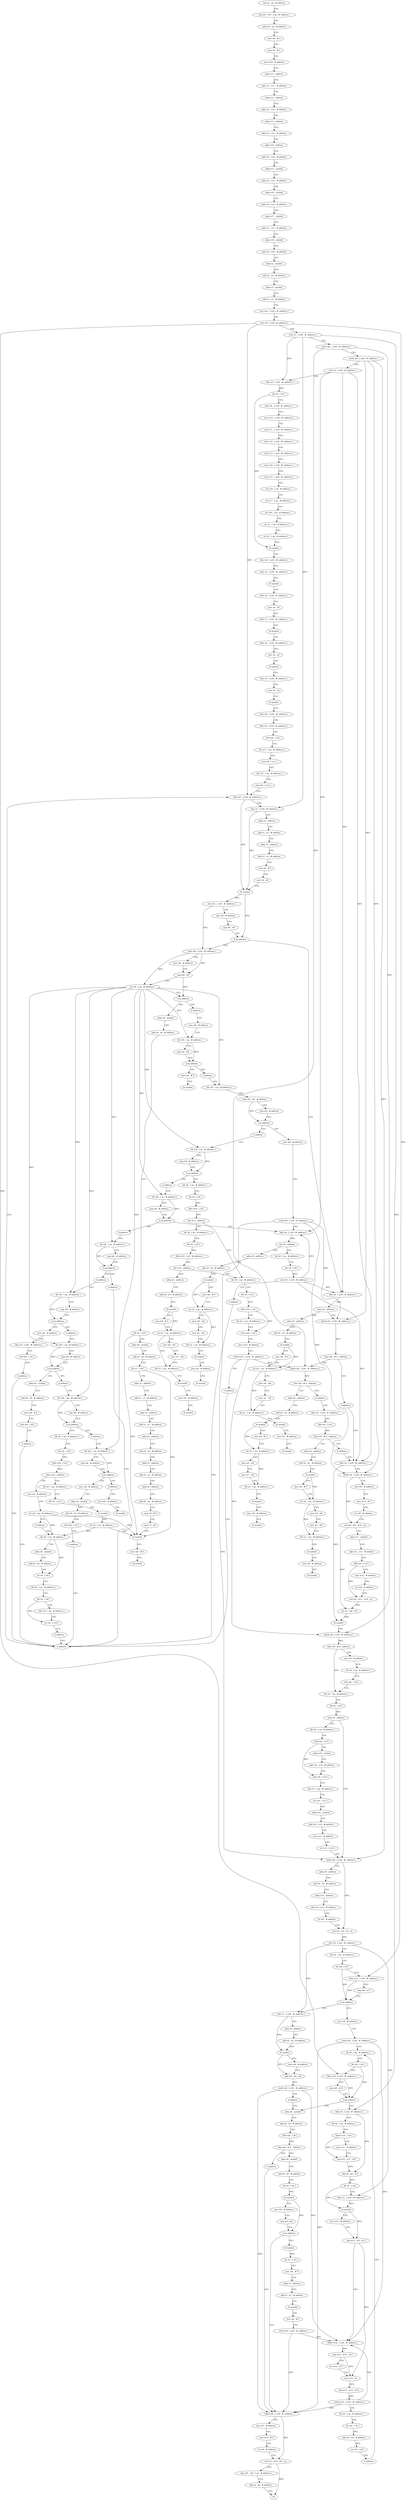 digraph "func" {
"4201472" [label = "sub sp , sp , # address" ]
"4201476" [label = "stp x29 , x30 , [ sp , # address ]" ]
"4201480" [label = "add x29 , sp , # address" ]
"4201484" [label = "mov w8 , # 0" ]
"4201488" [label = "mov x9 , # 0" ]
"4201492" [label = "mov w10 , # address" ]
"4201496" [label = "adrp x11 , address" ]
"4201500" [label = "add x11 , x11 , # address" ]
"4201504" [label = "adrp x12 , address" ]
"4201508" [label = "add x12 , x12 , # address" ]
"4201512" [label = "adrp x13 , address" ]
"4201516" [label = "add x13 , x13 , # address" ]
"4201520" [label = "adrp x14 , address" ]
"4201524" [label = "add x14 , x14 , # address" ]
"4201528" [label = "adrp x15 , symbol" ]
"4201532" [label = "add x15 , x15 , # address" ]
"4201536" [label = "adrp x16 , symbol" ]
"4201540" [label = "add x16 , x16 , # address" ]
"4201544" [label = "adrp x17 , symbol" ]
"4201548" [label = "add x17 , x17 , # address" ]
"4201552" [label = "adrp x18 , symbol" ]
"4201556" [label = "add x18 , x18 , # address" ]
"4201560" [label = "adrp x2 , symbol" ]
"4201564" [label = "add x2 , x2 , # address" ]
"4201568" [label = "adrp x3 , symbol" ]
"4201572" [label = "add x3 , x3 , # address" ]
"4201576" [label = "stur wzr , [ x29 , #- address ]" ]
"4201580" [label = "stur w0 , [ x29 , #- address ]" ]
"4201584" [label = "stur x1 , [ x29 , #- address ]" ]
"4201588" [label = "sturb w8 , [ x29 , #- address ]" ]
"4201592" [label = "sturb w8 , [ x29 , #- address ]" ]
"4201596" [label = "stur x9 , [ x29 , #- address ]" ]
"4201600" [label = "ldur x9 , [ x29 , #- address ]" ]
"4201604" [label = "ldr x0 , [ x9 ]" ]
"4201608" [label = "stur w8 , [ x29 , #- address ]" ]
"4201612" [label = "stur w10 , [ x29 , #- address ]" ]
"4201616" [label = "stur x11 , [ x29 , #- address ]" ]
"4201620" [label = "stur x12 , [ x29 , #- address ]" ]
"4201624" [label = "stur x13 , [ x29 , #- address ]" ]
"4201628" [label = "stur x14 , [ x29 , #- address ]" ]
"4201632" [label = "stur x15 , [ x29 , #- address ]" ]
"4201636" [label = "str x16 , [ sp , # address ]" ]
"4201640" [label = "str x17 , [ sp , # address ]" ]
"4201644" [label = "str x18 , [ sp , # address ]" ]
"4201648" [label = "str x2 , [ sp , # address ]" ]
"4201652" [label = "str x3 , [ sp , # address ]" ]
"4201656" [label = "bl symbol" ]
"4201660" [label = "ldur w0 , [ x29 , #- address ]" ]
"4201664" [label = "ldur x1 , [ x29 , #- address ]" ]
"4201668" [label = "bl symbol" ]
"4201672" [label = "ldur x9 , [ x29 , #- address ]" ]
"4201676" [label = "mov x0 , x9" ]
"4201680" [label = "ldur x1 , [ x29 , #- address ]" ]
"4201684" [label = "bl symbol" ]
"4201688" [label = "ldur x9 , [ x29 , #- address ]" ]
"4201692" [label = "mov x0 , x9" ]
"4201696" [label = "bl symbol" ]
"4201700" [label = "ldur x9 , [ x29 , #- address ]" ]
"4201704" [label = "mov x0 , x9" ]
"4201708" [label = "bl symbol" ]
"4201712" [label = "ldur w8 , [ x29 , #- address ]" ]
"4201716" [label = "ldur x9 , [ x29 , #- address ]" ]
"4201720" [label = "strb w8 , [ x9 ]" ]
"4201724" [label = "ldr x11 , [ sp , # address ]" ]
"4201728" [label = "strb w8 , [ x11 ]" ]
"4201732" [label = "ldr x12 , [ sp , # address ]" ]
"4201736" [label = "strb w8 , [ x12 ]" ]
"4201740" [label = "ldur w0 , [ x29 , #- address ]" ]
"4202396" [label = "ldur x8 , [ x29 , #- address ]" ]
"4202400" [label = "cbnz x8 , address" ]
"4202448" [label = "ldurb w8 , [ x29 , #- address ]" ]
"4202404" [label = "adrp x0 , address" ]
"4201792" [label = "ldur w8 , [ x29 , #- address ]" ]
"4201796" [label = "mov w9 , # address" ]
"4201800" [label = "cmp w8 , w9" ]
"4201804" [label = "str w8 , [ sp , # address ]" ]
"4201808" [label = "b.eq address" ]
"4202300" [label = "adrp x8 , symbol" ]
"4201812" [label = "b address" ]
"4202452" [label = "tbnz w8 , # 0 , address" ]
"4202460" [label = "ldurb w8 , [ x29 , #- address ]" ]
"4202456" [label = "b address" ]
"4202408" [label = "add x0 , x0 , # address" ]
"4202412" [label = "bl symbol" ]
"4202416" [label = "mov w8 , # 0" ]
"4202420" [label = "str x0 , [ sp , # address ]" ]
"4202424" [label = "mov w0 , w8" ]
"4202428" [label = "mov w1 , w8" ]
"4202432" [label = "ldr x2 , [ sp , # address ]" ]
"4202436" [label = "bl symbol" ]
"4202440" [label = "mov w0 , # address" ]
"4202444" [label = "bl symbol" ]
"4202304" [label = "add x8 , x8 , # address" ]
"4202308" [label = "ldr x0 , [ x8 ]" ]
"4202312" [label = "adrp x8 , symbol" ]
"4202316" [label = "add x8 , x8 , # address" ]
"4202320" [label = "ldr x3 , [ x8 ]" ]
"4202324" [label = "adrp x1 , address" ]
"4202328" [label = "add x1 , x1 , # address" ]
"4202332" [label = "adrp x2 , address" ]
"4202336" [label = "add x2 , x2 , # address" ]
"4202340" [label = "adrp x4 , address" ]
"4202344" [label = "add x4 , x4 , # address" ]
"4202348" [label = "adrp x5 , address" ]
"4202352" [label = "add x5 , x5 , # address" ]
"4202356" [label = "adrp x6 , address" ]
"4202360" [label = "add x6 , x6 , # address" ]
"4202364" [label = "mov x8 , # 0" ]
"4202368" [label = "mov x7 , x8" ]
"4202372" [label = "bl symbol" ]
"4202376" [label = "mov w0 , # 0" ]
"4202380" [label = "bl symbol" ]
"4201816" [label = "mov w8 , # address" ]
"4202464" [label = "tbnz w8 , # 0 , address" ]
"4202472" [label = "adrp x0 , address" ]
"4202468" [label = "b address" ]
"4202576" [label = "ldur x0 , [ x29 , #- address ]" ]
"4201820" [label = "ldr w9 , [ sp , # address ]" ]
"4201824" [label = "cmp w9 , w8" ]
"4201828" [label = "b.eq address" ]
"4202292" [label = "mov w0 , # 0" ]
"4201832" [label = "b address" ]
"4202476" [label = "add x0 , x0 , # address" ]
"4202480" [label = "bl symbol" ]
"4202484" [label = "mov w8 , # 0" ]
"4202488" [label = "str x0 , [ sp , # address ]" ]
"4202492" [label = "mov w0 , w8" ]
"4202496" [label = "mov w1 , w8" ]
"4202500" [label = "ldr x2 , [ sp , # address ]" ]
"4202504" [label = "bl symbol" ]
"4202508" [label = "mov w0 , # address" ]
"4202512" [label = "bl symbol" ]
"4202516" [label = "ldur x8 , [ x29 , #- address ]" ]
"4202580" [label = "ldurb w8 , [ x29 , #- address ]" ]
"4202584" [label = "mov w9 , # address" ]
"4202588" [label = "mov w10 , # 0" ]
"4202592" [label = "tst w8 , # address" ]
"4202596" [label = "csel w8 , w9 , w10 , ne" ]
"4202600" [label = "adrp x11 , symbol" ]
"4202604" [label = "add x11 , x11 , # address" ]
"4202608" [label = "ldrb w9 , [ x11 ]" ]
"4202612" [label = "mov w12 , # address" ]
"4202616" [label = "tst w9 , # address" ]
"4202620" [label = "csel w9 , w12 , w10 , ne" ]
"4202624" [label = "orr w1 , w8 , w9" ]
"4202628" [label = "bl symbol" ]
"4202632" [label = "ldurb w8 , [ x29 , #- address ]" ]
"4202636" [label = "tbnz w8 , # 0 , address" ]
"4202652" [label = "ldr x8 , [ sp , # address ]" ]
"4202640" [label = "mov w8 , # address" ]
"4202296" [label = "bl symbol" ]
"4201836" [label = "ldr w8 , [ sp , # address ]" ]
"4202520" [label = "ldrb w9 , [ x8 ]" ]
"4202524" [label = "tbnz w9 , # 0 , address" ]
"4202532" [label = "adrp x0 , address" ]
"4202528" [label = "b address" ]
"4202656" [label = "ldr x9 , [ x8 ]" ]
"4202660" [label = "cbnz x9 , address" ]
"4202708" [label = "ldurb w8 , [ x29 , #- address ]" ]
"4202664" [label = "ldr x8 , [ sp , # address ]" ]
"4202644" [label = "ldr x9 , [ sp , # address ]" ]
"4202648" [label = "strb w8 , [ x9 ]" ]
"4201840" [label = "subs w9 , w8 , # address" ]
"4201844" [label = "cmp w9 , # address" ]
"4201848" [label = "b.ls address" ]
"4201968" [label = "mov w8 , # address" ]
"4201852" [label = "b address" ]
"4202536" [label = "add x0 , x0 , # address" ]
"4202540" [label = "bl symbol" ]
"4202544" [label = "mov w8 , # 0" ]
"4202548" [label = "str x0 , [ sp , # address ]" ]
"4202552" [label = "mov w0 , w8" ]
"4202556" [label = "mov w1 , w8" ]
"4202560" [label = "ldr x2 , [ sp , # address ]" ]
"4202564" [label = "bl symbol" ]
"4202568" [label = "mov w0 , # address" ]
"4202572" [label = "bl symbol" ]
"4202712" [label = "adrp x9 , address" ]
"4202716" [label = "add x9 , x9 , # address" ]
"4202720" [label = "adrp x10 , address" ]
"4202724" [label = "add x10 , x10 , # address" ]
"4202728" [label = "tst w8 , # address" ]
"4202732" [label = "csel x9 , x10 , x9 , ne" ]
"4202736" [label = "stur x9 , [ x29 , #- address ]" ]
"4202740" [label = "ldr x9 , [ sp , # address ]" ]
"4202744" [label = "ldr w8 , [ x9 ]" ]
"4202748" [label = "ldur w11 , [ x29 , #- address ]" ]
"4202752" [label = "cmp w8 , w11" ]
"4202756" [label = "b.ne address" ]
"4202792" [label = "mov w8 , # address" ]
"4202760" [label = "ldur x1 , [ x29 , #- address ]" ]
"4202668" [label = "ldrb w9 , [ x8 ]" ]
"4202672" [label = "adrp x10 , symbol" ]
"4202676" [label = "add x10 , x10 , # address" ]
"4202680" [label = "strb w9 , [ x10 ]" ]
"4202684" [label = "ldr x11 , [ sp , # address ]" ]
"4202688" [label = "str x10 , [ x11 ]" ]
"4202692" [label = "adrp x10 , symbol" ]
"4202696" [label = "add x10 , x10 , # address" ]
"4202700" [label = "mov x12 , # address" ]
"4202704" [label = "str x12 , [ x10 ]" ]
"4201972" [label = "sturb w8 , [ x29 , #- address ]" ]
"4201976" [label = "ldur x8 , [ x29 , #- address ]" ]
"4201856" [label = "ldr w8 , [ sp , # address ]" ]
"4202796" [label = "sturb w8 , [ x29 , #- address ]" ]
"4202800" [label = "ldr x8 , [ sp , # address ]" ]
"4202764" [label = "adrp x0 , address" ]
"4202768" [label = "add x0 , x0 , # address" ]
"4202772" [label = "bl symbol" ]
"4202776" [label = "mov w8 , # address" ]
"4202780" [label = "and w8 , w0 , w8" ]
"4202784" [label = "sturb w8 , [ x29 , #- address ]" ]
"4202788" [label = "b address" ]
"4202908" [label = "adrp x8 , symbol" ]
"4202028" [label = "ldr x8 , [ sp , # address ]" ]
"4202032" [label = "ldr x9 , [ x8 ]" ]
"4202036" [label = "stur x9 , [ x29 , #- address ]" ]
"4202040" [label = "b address" ]
"4202392" [label = "b address" ]
"4201984" [label = "adrp x0 , address" ]
"4201988" [label = "add x0 , x0 , # address" ]
"4201992" [label = "bl symbol" ]
"4201996" [label = "mov w8 , # 0" ]
"4202000" [label = "str x0 , [ sp , # address ]" ]
"4202004" [label = "mov w0 , w8" ]
"4202008" [label = "mov w1 , w8" ]
"4202012" [label = "ldr x2 , [ sp , # address ]" ]
"4202016" [label = "bl symbol" ]
"4202020" [label = "mov w0 , # address" ]
"4202024" [label = "bl symbol" ]
"4201860" [label = "cmp w8 , # address" ]
"4201864" [label = "b.eq address" ]
"4202044" [label = "ldr x8 , [ sp , # address ]" ]
"4201868" [label = "b address" ]
"4202912" [label = "add x8 , x8 , # address" ]
"4202916" [label = "ldrb w9 , [ x8 ]" ]
"4202920" [label = "tbnz w9 , # 0 , address" ]
"4202928" [label = "adrp x8 , symbol" ]
"4202924" [label = "b address" ]
"4202820" [label = "ldur x8 , [ x29 , #- address ]" ]
"4202824" [label = "ldr x9 , [ sp , # address ]" ]
"4202828" [label = "ldrsw x10 , [ x9 ]" ]
"4202832" [label = "mov x11 , # address" ]
"4202836" [label = "mul x10 , x11 , x10" ]
"4202840" [label = "add x8 , x8 , x10" ]
"4202844" [label = "ldr x0 , [ x8 ]" ]
"4202848" [label = "ldur x1 , [ x29 , #- address ]" ]
"4202852" [label = "bl symbol" ]
"4202856" [label = "mov w12 , # address" ]
"4202860" [label = "and w13 , w0 , w12" ]
"4202864" [label = "ldurb w14 , [ x29 , #- address ]" ]
"4202868" [label = "and w14 , w14 , w12" ]
"4202872" [label = "tst w14 , w13" ]
"4202876" [label = "cset w13 , ne" ]
"4202880" [label = "and w12 , w13 , w12" ]
"4202884" [label = "sturb w12 , [ x29 , #- address ]" ]
"4202888" [label = "ldr x8 , [ sp , # address ]" ]
"4202892" [label = "ldr w9 , [ x8 ]" ]
"4202896" [label = "add w9 , w9 , # address" ]
"4202900" [label = "str w9 , [ x8 ]" ]
"4202904" [label = "b address" ]
"4202048" [label = "ldr x9 , [ x8 ]" ]
"4202052" [label = "ldrb w10 , [ x9 ]" ]
"4202056" [label = "cbz w10 , address" ]
"4202120" [label = "ldr x8 , [ sp , # address ]" ]
"4202060" [label = "ldr x8 , [ sp , # address ]" ]
"4201872" [label = "ldr w8 , [ sp , # address ]" ]
"4202932" [label = "add x8 , x8 , # address" ]
"4202936" [label = "ldr x0 , [ x8 ]" ]
"4202940" [label = "bl symbol" ]
"4202944" [label = "mov w9 , # address" ]
"4202948" [label = "cmp w0 , w9" ]
"4202952" [label = "b.ne address" ]
"4202988" [label = "ldurb w8 , [ x29 , #- address ]" ]
"4202956" [label = "bl symbol" ]
"4202804" [label = "ldr w9 , [ x8 ]" ]
"4202808" [label = "ldur w10 , [ x29 , #- address ]" ]
"4202812" [label = "cmp w9 , w10" ]
"4202816" [label = "b.ge address" ]
"4201744" [label = "ldur x1 , [ x29 , #- address ]" ]
"4201748" [label = "adrp x2 , address" ]
"4201752" [label = "add x2 , x2 , # address" ]
"4201756" [label = "adrp x3 , address" ]
"4201760" [label = "add x3 , x3 , # address" ]
"4201764" [label = "mov x8 , # 0" ]
"4201768" [label = "mov x4 , x8" ]
"4201772" [label = "bl symbol" ]
"4201776" [label = "stur w0 , [ x29 , #- address ]" ]
"4201780" [label = "mov w9 , # address" ]
"4201784" [label = "cmp w0 , w9" ]
"4201788" [label = "b.eq address" ]
"4202124" [label = "ldr x9 , [ x8 ]" ]
"4202128" [label = "ldrb w10 , [ x9 ]" ]
"4202132" [label = "ldr x9 , [ sp , # address ]" ]
"4202136" [label = "strb w10 , [ x9 ]" ]
"4202140" [label = "mov w10 , # address" ]
"4202144" [label = "sturb w10 , [ x29 , #- address ]" ]
"4202148" [label = "b address" ]
"4202064" [label = "ldr x9 , [ x8 ]" ]
"4202068" [label = "ldrb w10 , [ x9 , # address ]" ]
"4202072" [label = "cbz w10 , address" ]
"4202076" [label = "adrp x0 , address" ]
"4201876" [label = "cmp w8 , # address" ]
"4201880" [label = "b.eq address" ]
"4201884" [label = "b address" ]
"4202992" [label = "mov w9 , # address" ]
"4202996" [label = "mov w10 , # 0" ]
"4203000" [label = "tst w8 , # address" ]
"4203004" [label = "csel w0 , w10 , w9 , ne" ]
"4203008" [label = "ldp x29 , x30 , [ sp , # address ]" ]
"4203012" [label = "add sp , sp , # address" ]
"4203016" [label = "ret" ]
"4202960" [label = "ldr w1 , [ x0 ]" ]
"4202964" [label = "mov w0 , # 0" ]
"4202968" [label = "adrp x2 , address" ]
"4202972" [label = "add x2 , x2 , # address" ]
"4202976" [label = "bl symbol" ]
"4202980" [label = "mov w8 , # 0" ]
"4202984" [label = "sturb w8 , [ x29 , #- address ]" ]
"4202080" [label = "add x0 , x0 , # address" ]
"4202084" [label = "bl symbol" ]
"4202088" [label = "mov w8 , # 0" ]
"4202092" [label = "str x0 , [ sp , # address ]" ]
"4202096" [label = "mov w0 , w8" ]
"4202100" [label = "mov w1 , w8" ]
"4202104" [label = "ldr x2 , [ sp , # address ]" ]
"4202108" [label = "bl symbol" ]
"4202112" [label = "mov w0 , # address" ]
"4202116" [label = "bl symbol" ]
"4201980" [label = "cbz x8 , address" ]
"4201888" [label = "ldr w8 , [ sp , # address ]" ]
"4201892" [label = "cmp w8 , # address" ]
"4201896" [label = "b.eq address" ]
"4202232" [label = "b address" ]
"4201900" [label = "b address" ]
"4201904" [label = "ldr w8 , [ sp , # address ]" ]
"4201908" [label = "cmp w8 , # address" ]
"4201912" [label = "b.eq address" ]
"4202236" [label = "mov w8 , # address" ]
"4201916" [label = "b address" ]
"4202240" [label = "ldur x9 , [ x29 , #- address ]" ]
"4202244" [label = "strb w8 , [ x9 ]" ]
"4202248" [label = "b address" ]
"4201920" [label = "ldr w8 , [ sp , # address ]" ]
"4201924" [label = "cmp w8 , # address" ]
"4201928" [label = "b.eq address" ]
"4202252" [label = "adrp x8 , symbol" ]
"4201932" [label = "b address" ]
"4202256" [label = "add x8 , x8 , # address" ]
"4202260" [label = "mov w9 , # 0" ]
"4202264" [label = "strb w9 , [ x8 ]" ]
"4202268" [label = "b address" ]
"4201936" [label = "ldr w8 , [ sp , # address ]" ]
"4201940" [label = "cmp w8 , # address" ]
"4201944" [label = "b.eq address" ]
"4202152" [label = "ldr x8 , [ sp , # address ]" ]
"4201948" [label = "b address" ]
"4202156" [label = "ldr x9 , [ x8 ]" ]
"4202160" [label = "ldrb w10 , [ x9 ]" ]
"4202164" [label = "cbnz w10 , address" ]
"4202180" [label = "ldr x8 , [ sp , # address ]" ]
"4202168" [label = "mov x8 , # address" ]
"4201952" [label = "ldr w8 , [ sp , # address ]" ]
"4202184" [label = "ldr x0 , [ x8 ]" ]
"4202188" [label = "bl symbol" ]
"4202192" [label = "str x0 , [ sp , # address ]" ]
"4202196" [label = "ldr x8 , [ sp , # address ]" ]
"4202172" [label = "str x8 , [ sp , # address ]" ]
"4202176" [label = "b address" ]
"4201956" [label = "cmp w8 , # address" ]
"4201960" [label = "b.eq address" ]
"4202272" [label = "mov w8 , # address" ]
"4201964" [label = "b address" ]
"4202200" [label = "adrp x9 , symbol" ]
"4202204" [label = "add x9 , x9 , # address" ]
"4202208" [label = "str x8 , [ x9 ]" ]
"4202212" [label = "ldr x8 , [ sp , # address ]" ]
"4202216" [label = "ldr x9 , [ x8 ]" ]
"4202220" [label = "ldr x10 , [ sp , # address ]" ]
"4202224" [label = "str x9 , [ x10 ]" ]
"4202228" [label = "b address" ]
"4202276" [label = "adrp x9 , symbol" ]
"4202280" [label = "add x9 , x9 , # address" ]
"4202284" [label = "strb w8 , [ x9 ]" ]
"4202288" [label = "b address" ]
"4202384" [label = "mov w0 , # address" ]
"4202388" [label = "bl symbol" ]
"4201472" -> "4201476" [ label = "CFG" ]
"4201476" -> "4201480" [ label = "CFG" ]
"4201480" -> "4201484" [ label = "CFG" ]
"4201484" -> "4201488" [ label = "CFG" ]
"4201488" -> "4201492" [ label = "CFG" ]
"4201492" -> "4201496" [ label = "CFG" ]
"4201496" -> "4201500" [ label = "CFG" ]
"4201500" -> "4201504" [ label = "CFG" ]
"4201504" -> "4201508" [ label = "CFG" ]
"4201508" -> "4201512" [ label = "CFG" ]
"4201512" -> "4201516" [ label = "CFG" ]
"4201516" -> "4201520" [ label = "CFG" ]
"4201520" -> "4201524" [ label = "CFG" ]
"4201524" -> "4201528" [ label = "CFG" ]
"4201528" -> "4201532" [ label = "CFG" ]
"4201532" -> "4201536" [ label = "CFG" ]
"4201536" -> "4201540" [ label = "CFG" ]
"4201540" -> "4201544" [ label = "CFG" ]
"4201544" -> "4201548" [ label = "CFG" ]
"4201548" -> "4201552" [ label = "CFG" ]
"4201552" -> "4201556" [ label = "CFG" ]
"4201556" -> "4201560" [ label = "CFG" ]
"4201560" -> "4201564" [ label = "CFG" ]
"4201564" -> "4201568" [ label = "CFG" ]
"4201568" -> "4201572" [ label = "CFG" ]
"4201572" -> "4201576" [ label = "CFG" ]
"4201576" -> "4201580" [ label = "CFG" ]
"4201580" -> "4201584" [ label = "CFG" ]
"4201580" -> "4201740" [ label = "DFG" ]
"4201580" -> "4202748" [ label = "DFG" ]
"4201580" -> "4202808" [ label = "DFG" ]
"4201584" -> "4201588" [ label = "CFG" ]
"4201584" -> "4201600" [ label = "DFG" ]
"4201584" -> "4201744" [ label = "DFG" ]
"4201584" -> "4202820" [ label = "DFG" ]
"4201588" -> "4201592" [ label = "CFG" ]
"4201588" -> "4202460" [ label = "DFG" ]
"4201588" -> "4202632" [ label = "DFG" ]
"4201592" -> "4201596" [ label = "CFG" ]
"4201592" -> "4202448" [ label = "DFG" ]
"4201592" -> "4202580" [ label = "DFG" ]
"4201592" -> "4202708" [ label = "DFG" ]
"4201596" -> "4201600" [ label = "CFG" ]
"4201596" -> "4202396" [ label = "DFG" ]
"4201596" -> "4202576" [ label = "DFG" ]
"4201596" -> "4201976" [ label = "DFG" ]
"4201600" -> "4201604" [ label = "DFG" ]
"4201604" -> "4201608" [ label = "CFG" ]
"4201604" -> "4201656" [ label = "DFG" ]
"4201608" -> "4201612" [ label = "CFG" ]
"4201612" -> "4201616" [ label = "CFG" ]
"4201616" -> "4201620" [ label = "CFG" ]
"4201620" -> "4201624" [ label = "CFG" ]
"4201624" -> "4201628" [ label = "CFG" ]
"4201628" -> "4201632" [ label = "CFG" ]
"4201632" -> "4201636" [ label = "CFG" ]
"4201636" -> "4201640" [ label = "CFG" ]
"4201640" -> "4201644" [ label = "CFG" ]
"4201644" -> "4201648" [ label = "CFG" ]
"4201648" -> "4201652" [ label = "CFG" ]
"4201652" -> "4201656" [ label = "CFG" ]
"4201656" -> "4201660" [ label = "CFG" ]
"4201660" -> "4201664" [ label = "CFG" ]
"4201664" -> "4201668" [ label = "CFG" ]
"4201668" -> "4201672" [ label = "CFG" ]
"4201672" -> "4201676" [ label = "CFG" ]
"4201676" -> "4201680" [ label = "CFG" ]
"4201680" -> "4201684" [ label = "CFG" ]
"4201684" -> "4201688" [ label = "CFG" ]
"4201688" -> "4201692" [ label = "CFG" ]
"4201692" -> "4201696" [ label = "CFG" ]
"4201696" -> "4201700" [ label = "CFG" ]
"4201700" -> "4201704" [ label = "CFG" ]
"4201704" -> "4201708" [ label = "CFG" ]
"4201708" -> "4201712" [ label = "CFG" ]
"4201712" -> "4201716" [ label = "CFG" ]
"4201716" -> "4201720" [ label = "CFG" ]
"4201720" -> "4201724" [ label = "CFG" ]
"4201724" -> "4201728" [ label = "CFG" ]
"4201728" -> "4201732" [ label = "CFG" ]
"4201732" -> "4201736" [ label = "CFG" ]
"4201736" -> "4201740" [ label = "CFG" ]
"4201740" -> "4201744" [ label = "CFG" ]
"4201740" -> "4201772" [ label = "DFG" ]
"4202396" -> "4202400" [ label = "DFG" ]
"4202400" -> "4202448" [ label = "CFG" ]
"4202400" -> "4202404" [ label = "CFG" ]
"4202448" -> "4202452" [ label = "DFG" ]
"4202404" -> "4202408" [ label = "CFG" ]
"4201792" -> "4201796" [ label = "CFG" ]
"4201792" -> "4201800" [ label = "DFG" ]
"4201792" -> "4201804" [ label = "DFG" ]
"4201796" -> "4201800" [ label = "CFG" ]
"4201800" -> "4201804" [ label = "CFG" ]
"4201800" -> "4201808" [ label = "DFG" ]
"4201804" -> "4201808" [ label = "CFG" ]
"4201804" -> "4201820" [ label = "DFG" ]
"4201804" -> "4201836" [ label = "DFG" ]
"4201804" -> "4201856" [ label = "DFG" ]
"4201804" -> "4201872" [ label = "DFG" ]
"4201804" -> "4201888" [ label = "DFG" ]
"4201804" -> "4201904" [ label = "DFG" ]
"4201804" -> "4201920" [ label = "DFG" ]
"4201804" -> "4201936" [ label = "DFG" ]
"4201804" -> "4201952" [ label = "DFG" ]
"4201808" -> "4202300" [ label = "CFG" ]
"4201808" -> "4201812" [ label = "CFG" ]
"4202300" -> "4202304" [ label = "CFG" ]
"4201812" -> "4201816" [ label = "CFG" ]
"4202452" -> "4202460" [ label = "CFG" ]
"4202452" -> "4202456" [ label = "CFG" ]
"4202460" -> "4202464" [ label = "DFG" ]
"4202456" -> "4202576" [ label = "CFG" ]
"4202408" -> "4202412" [ label = "CFG" ]
"4202412" -> "4202416" [ label = "CFG" ]
"4202412" -> "4202420" [ label = "DFG" ]
"4202416" -> "4202420" [ label = "CFG" ]
"4202420" -> "4202424" [ label = "CFG" ]
"4202420" -> "4202432" [ label = "DFG" ]
"4202424" -> "4202428" [ label = "CFG" ]
"4202428" -> "4202432" [ label = "CFG" ]
"4202432" -> "4202436" [ label = "CFG" ]
"4202436" -> "4202440" [ label = "CFG" ]
"4202440" -> "4202444" [ label = "CFG" ]
"4202304" -> "4202308" [ label = "CFG" ]
"4202308" -> "4202312" [ label = "CFG" ]
"4202308" -> "4202372" [ label = "DFG" ]
"4202312" -> "4202316" [ label = "CFG" ]
"4202316" -> "4202320" [ label = "CFG" ]
"4202320" -> "4202324" [ label = "CFG" ]
"4202320" -> "4202372" [ label = "DFG" ]
"4202324" -> "4202328" [ label = "CFG" ]
"4202328" -> "4202332" [ label = "CFG" ]
"4202332" -> "4202336" [ label = "CFG" ]
"4202336" -> "4202340" [ label = "CFG" ]
"4202340" -> "4202344" [ label = "CFG" ]
"4202344" -> "4202348" [ label = "CFG" ]
"4202348" -> "4202352" [ label = "CFG" ]
"4202352" -> "4202356" [ label = "CFG" ]
"4202356" -> "4202360" [ label = "CFG" ]
"4202360" -> "4202364" [ label = "CFG" ]
"4202364" -> "4202368" [ label = "CFG" ]
"4202368" -> "4202372" [ label = "CFG" ]
"4202372" -> "4202376" [ label = "CFG" ]
"4202376" -> "4202380" [ label = "CFG" ]
"4201816" -> "4201820" [ label = "CFG" ]
"4202464" -> "4202472" [ label = "CFG" ]
"4202464" -> "4202468" [ label = "CFG" ]
"4202472" -> "4202476" [ label = "CFG" ]
"4202468" -> "4202516" [ label = "CFG" ]
"4202576" -> "4202580" [ label = "CFG" ]
"4202576" -> "4202628" [ label = "DFG" ]
"4201820" -> "4201824" [ label = "CFG" ]
"4201820" -> "4201828" [ label = "DFG" ]
"4201824" -> "4201828" [ label = "CFG" ]
"4201828" -> "4202292" [ label = "CFG" ]
"4201828" -> "4201832" [ label = "CFG" ]
"4202292" -> "4202296" [ label = "CFG" ]
"4201832" -> "4201836" [ label = "CFG" ]
"4202476" -> "4202480" [ label = "CFG" ]
"4202480" -> "4202484" [ label = "CFG" ]
"4202480" -> "4202488" [ label = "DFG" ]
"4202484" -> "4202488" [ label = "CFG" ]
"4202488" -> "4202492" [ label = "CFG" ]
"4202488" -> "4202500" [ label = "DFG" ]
"4202492" -> "4202496" [ label = "CFG" ]
"4202496" -> "4202500" [ label = "CFG" ]
"4202500" -> "4202504" [ label = "CFG" ]
"4202504" -> "4202508" [ label = "CFG" ]
"4202508" -> "4202512" [ label = "CFG" ]
"4202516" -> "4202520" [ label = "CFG" ]
"4202580" -> "4202584" [ label = "CFG" ]
"4202580" -> "4202596" [ label = "DFG" ]
"4202584" -> "4202588" [ label = "CFG" ]
"4202588" -> "4202592" [ label = "CFG" ]
"4202592" -> "4202596" [ label = "CFG" ]
"4202596" -> "4202600" [ label = "CFG" ]
"4202596" -> "4202624" [ label = "DFG" ]
"4202600" -> "4202604" [ label = "CFG" ]
"4202604" -> "4202608" [ label = "CFG" ]
"4202608" -> "4202612" [ label = "CFG" ]
"4202608" -> "4202620" [ label = "DFG" ]
"4202612" -> "4202616" [ label = "CFG" ]
"4202616" -> "4202620" [ label = "CFG" ]
"4202620" -> "4202624" [ label = "DFG" ]
"4202624" -> "4202628" [ label = "DFG" ]
"4202628" -> "4202632" [ label = "CFG" ]
"4202632" -> "4202636" [ label = "DFG" ]
"4202636" -> "4202652" [ label = "CFG" ]
"4202636" -> "4202640" [ label = "CFG" ]
"4202652" -> "4202656" [ label = "CFG" ]
"4202640" -> "4202644" [ label = "CFG" ]
"4201836" -> "4201840" [ label = "DFG" ]
"4202520" -> "4202524" [ label = "DFG" ]
"4202524" -> "4202532" [ label = "CFG" ]
"4202524" -> "4202528" [ label = "CFG" ]
"4202532" -> "4202536" [ label = "CFG" ]
"4202528" -> "4202576" [ label = "CFG" ]
"4202656" -> "4202660" [ label = "DFG" ]
"4202660" -> "4202708" [ label = "CFG" ]
"4202660" -> "4202664" [ label = "CFG" ]
"4202708" -> "4202712" [ label = "CFG" ]
"4202708" -> "4202732" [ label = "DFG" ]
"4202664" -> "4202668" [ label = "CFG" ]
"4202644" -> "4202648" [ label = "CFG" ]
"4202648" -> "4202652" [ label = "CFG" ]
"4201840" -> "4201844" [ label = "CFG" ]
"4201840" -> "4201848" [ label = "DFG" ]
"4201844" -> "4201848" [ label = "CFG" ]
"4201848" -> "4201968" [ label = "CFG" ]
"4201848" -> "4201852" [ label = "CFG" ]
"4201968" -> "4201972" [ label = "CFG" ]
"4201852" -> "4201856" [ label = "CFG" ]
"4202536" -> "4202540" [ label = "CFG" ]
"4202540" -> "4202544" [ label = "CFG" ]
"4202540" -> "4202548" [ label = "DFG" ]
"4202544" -> "4202548" [ label = "CFG" ]
"4202548" -> "4202552" [ label = "CFG" ]
"4202548" -> "4202560" [ label = "DFG" ]
"4202552" -> "4202556" [ label = "CFG" ]
"4202556" -> "4202560" [ label = "CFG" ]
"4202560" -> "4202564" [ label = "CFG" ]
"4202564" -> "4202568" [ label = "CFG" ]
"4202568" -> "4202572" [ label = "CFG" ]
"4202712" -> "4202716" [ label = "CFG" ]
"4202716" -> "4202720" [ label = "CFG" ]
"4202720" -> "4202724" [ label = "CFG" ]
"4202724" -> "4202728" [ label = "CFG" ]
"4202728" -> "4202732" [ label = "CFG" ]
"4202732" -> "4202736" [ label = "DFG" ]
"4202736" -> "4202740" [ label = "CFG" ]
"4202736" -> "4202760" [ label = "DFG" ]
"4202736" -> "4202848" [ label = "DFG" ]
"4202740" -> "4202744" [ label = "CFG" ]
"4202744" -> "4202748" [ label = "CFG" ]
"4202744" -> "4202756" [ label = "DFG" ]
"4202748" -> "4202752" [ label = "CFG" ]
"4202748" -> "4202756" [ label = "DFG" ]
"4202752" -> "4202756" [ label = "CFG" ]
"4202756" -> "4202792" [ label = "CFG" ]
"4202756" -> "4202760" [ label = "CFG" ]
"4202792" -> "4202796" [ label = "CFG" ]
"4202760" -> "4202764" [ label = "CFG" ]
"4202760" -> "4202772" [ label = "DFG" ]
"4202668" -> "4202672" [ label = "CFG" ]
"4202668" -> "4202680" [ label = "DFG" ]
"4202672" -> "4202676" [ label = "CFG" ]
"4202676" -> "4202680" [ label = "CFG" ]
"4202680" -> "4202684" [ label = "CFG" ]
"4202684" -> "4202688" [ label = "CFG" ]
"4202688" -> "4202692" [ label = "CFG" ]
"4202692" -> "4202696" [ label = "CFG" ]
"4202696" -> "4202700" [ label = "CFG" ]
"4202700" -> "4202704" [ label = "CFG" ]
"4202704" -> "4202708" [ label = "CFG" ]
"4201972" -> "4201976" [ label = "CFG" ]
"4201972" -> "4202448" [ label = "DFG" ]
"4201972" -> "4202580" [ label = "DFG" ]
"4201972" -> "4202708" [ label = "DFG" ]
"4201976" -> "4201980" [ label = "DFG" ]
"4201856" -> "4201860" [ label = "CFG" ]
"4201856" -> "4201864" [ label = "DFG" ]
"4202796" -> "4202800" [ label = "CFG" ]
"4202796" -> "4202864" [ label = "DFG" ]
"4202796" -> "4202988" [ label = "DFG" ]
"4202800" -> "4202804" [ label = "CFG" ]
"4202764" -> "4202768" [ label = "CFG" ]
"4202768" -> "4202772" [ label = "CFG" ]
"4202772" -> "4202776" [ label = "CFG" ]
"4202772" -> "4202780" [ label = "DFG" ]
"4202776" -> "4202780" [ label = "CFG" ]
"4202780" -> "4202784" [ label = "DFG" ]
"4202784" -> "4202788" [ label = "CFG" ]
"4202784" -> "4202864" [ label = "DFG" ]
"4202784" -> "4202988" [ label = "DFG" ]
"4202788" -> "4202908" [ label = "CFG" ]
"4202908" -> "4202912" [ label = "CFG" ]
"4202028" -> "4202032" [ label = "CFG" ]
"4202032" -> "4202036" [ label = "DFG" ]
"4202036" -> "4202040" [ label = "CFG" ]
"4202036" -> "4202396" [ label = "DFG" ]
"4202036" -> "4202576" [ label = "DFG" ]
"4202036" -> "4201976" [ label = "DFG" ]
"4202040" -> "4202392" [ label = "CFG" ]
"4202392" -> "4201740" [ label = "CFG" ]
"4201984" -> "4201988" [ label = "CFG" ]
"4201988" -> "4201992" [ label = "CFG" ]
"4201992" -> "4201996" [ label = "CFG" ]
"4201992" -> "4202000" [ label = "DFG" ]
"4201996" -> "4202000" [ label = "CFG" ]
"4202000" -> "4202004" [ label = "CFG" ]
"4202000" -> "4202012" [ label = "DFG" ]
"4202004" -> "4202008" [ label = "CFG" ]
"4202008" -> "4202012" [ label = "CFG" ]
"4202012" -> "4202016" [ label = "CFG" ]
"4202016" -> "4202020" [ label = "CFG" ]
"4202020" -> "4202024" [ label = "CFG" ]
"4201860" -> "4201864" [ label = "CFG" ]
"4201864" -> "4202044" [ label = "CFG" ]
"4201864" -> "4201868" [ label = "CFG" ]
"4202044" -> "4202048" [ label = "CFG" ]
"4201868" -> "4201872" [ label = "CFG" ]
"4202912" -> "4202916" [ label = "CFG" ]
"4202916" -> "4202920" [ label = "DFG" ]
"4202920" -> "4202928" [ label = "CFG" ]
"4202920" -> "4202924" [ label = "CFG" ]
"4202928" -> "4202932" [ label = "CFG" ]
"4202924" -> "4202988" [ label = "CFG" ]
"4202820" -> "4202824" [ label = "CFG" ]
"4202820" -> "4202840" [ label = "DFG" ]
"4202824" -> "4202828" [ label = "CFG" ]
"4202828" -> "4202832" [ label = "CFG" ]
"4202828" -> "4202836" [ label = "DFG" ]
"4202832" -> "4202836" [ label = "CFG" ]
"4202836" -> "4202840" [ label = "DFG" ]
"4202840" -> "4202844" [ label = "DFG" ]
"4202844" -> "4202848" [ label = "CFG" ]
"4202844" -> "4202852" [ label = "DFG" ]
"4202848" -> "4202852" [ label = "DFG" ]
"4202852" -> "4202856" [ label = "CFG" ]
"4202852" -> "4202860" [ label = "DFG" ]
"4202856" -> "4202860" [ label = "CFG" ]
"4202860" -> "4202864" [ label = "CFG" ]
"4202860" -> "4202876" [ label = "DFG" ]
"4202864" -> "4202868" [ label = "DFG" ]
"4202868" -> "4202872" [ label = "CFG" ]
"4202868" -> "4202876" [ label = "DFG" ]
"4202872" -> "4202876" [ label = "CFG" ]
"4202876" -> "4202880" [ label = "DFG" ]
"4202880" -> "4202884" [ label = "DFG" ]
"4202884" -> "4202888" [ label = "CFG" ]
"4202884" -> "4202864" [ label = "DFG" ]
"4202884" -> "4202988" [ label = "DFG" ]
"4202888" -> "4202892" [ label = "CFG" ]
"4202892" -> "4202896" [ label = "DFG" ]
"4202896" -> "4202900" [ label = "DFG" ]
"4202900" -> "4202904" [ label = "CFG" ]
"4202904" -> "4202800" [ label = "CFG" ]
"4202048" -> "4202052" [ label = "DFG" ]
"4202052" -> "4202056" [ label = "DFG" ]
"4202056" -> "4202120" [ label = "CFG" ]
"4202056" -> "4202060" [ label = "CFG" ]
"4202120" -> "4202124" [ label = "CFG" ]
"4202060" -> "4202064" [ label = "CFG" ]
"4201872" -> "4201876" [ label = "CFG" ]
"4201872" -> "4201880" [ label = "DFG" ]
"4202932" -> "4202936" [ label = "CFG" ]
"4202936" -> "4202940" [ label = "DFG" ]
"4202940" -> "4202944" [ label = "CFG" ]
"4202940" -> "4202952" [ label = "DFG" ]
"4202944" -> "4202948" [ label = "CFG" ]
"4202948" -> "4202952" [ label = "CFG" ]
"4202952" -> "4202988" [ label = "CFG" ]
"4202952" -> "4202956" [ label = "CFG" ]
"4202988" -> "4202992" [ label = "CFG" ]
"4202988" -> "4203004" [ label = "DFG" ]
"4202956" -> "4202960" [ label = "DFG" ]
"4202804" -> "4202808" [ label = "CFG" ]
"4202804" -> "4202816" [ label = "DFG" ]
"4202808" -> "4202812" [ label = "CFG" ]
"4202808" -> "4202816" [ label = "DFG" ]
"4202812" -> "4202816" [ label = "CFG" ]
"4202816" -> "4202908" [ label = "CFG" ]
"4202816" -> "4202820" [ label = "CFG" ]
"4201744" -> "4201748" [ label = "CFG" ]
"4201744" -> "4201772" [ label = "DFG" ]
"4201748" -> "4201752" [ label = "CFG" ]
"4201752" -> "4201756" [ label = "CFG" ]
"4201756" -> "4201760" [ label = "CFG" ]
"4201760" -> "4201764" [ label = "CFG" ]
"4201764" -> "4201768" [ label = "CFG" ]
"4201768" -> "4201772" [ label = "CFG" ]
"4201772" -> "4201776" [ label = "DFG" ]
"4201772" -> "4201788" [ label = "DFG" ]
"4201776" -> "4201780" [ label = "CFG" ]
"4201776" -> "4201792" [ label = "DFG" ]
"4201780" -> "4201784" [ label = "CFG" ]
"4201784" -> "4201788" [ label = "CFG" ]
"4201788" -> "4202396" [ label = "CFG" ]
"4201788" -> "4201792" [ label = "CFG" ]
"4202124" -> "4202128" [ label = "DFG" ]
"4202128" -> "4202132" [ label = "CFG" ]
"4202128" -> "4202136" [ label = "DFG" ]
"4202132" -> "4202136" [ label = "CFG" ]
"4202136" -> "4202140" [ label = "CFG" ]
"4202140" -> "4202144" [ label = "CFG" ]
"4202144" -> "4202148" [ label = "CFG" ]
"4202144" -> "4202460" [ label = "DFG" ]
"4202144" -> "4202632" [ label = "DFG" ]
"4202148" -> "4202392" [ label = "CFG" ]
"4202064" -> "4202068" [ label = "DFG" ]
"4202068" -> "4202072" [ label = "DFG" ]
"4202072" -> "4202120" [ label = "CFG" ]
"4202072" -> "4202076" [ label = "CFG" ]
"4202076" -> "4202080" [ label = "CFG" ]
"4201876" -> "4201880" [ label = "CFG" ]
"4201880" -> "4201976" [ label = "CFG" ]
"4201880" -> "4201884" [ label = "CFG" ]
"4201884" -> "4201888" [ label = "CFG" ]
"4202992" -> "4202996" [ label = "CFG" ]
"4202996" -> "4203000" [ label = "CFG" ]
"4203000" -> "4203004" [ label = "CFG" ]
"4203004" -> "4203008" [ label = "CFG" ]
"4203004" -> "4203016" [ label = "DFG" ]
"4203008" -> "4203012" [ label = "CFG" ]
"4203012" -> "4203016" [ label = "CFG" ]
"4202960" -> "4202964" [ label = "CFG" ]
"4202964" -> "4202968" [ label = "CFG" ]
"4202968" -> "4202972" [ label = "CFG" ]
"4202972" -> "4202976" [ label = "CFG" ]
"4202976" -> "4202980" [ label = "CFG" ]
"4202980" -> "4202984" [ label = "CFG" ]
"4202984" -> "4202988" [ label = "DFG" ]
"4202984" -> "4202864" [ label = "DFG" ]
"4202080" -> "4202084" [ label = "CFG" ]
"4202084" -> "4202088" [ label = "CFG" ]
"4202084" -> "4202092" [ label = "DFG" ]
"4202088" -> "4202092" [ label = "CFG" ]
"4202092" -> "4202096" [ label = "CFG" ]
"4202092" -> "4202104" [ label = "DFG" ]
"4202096" -> "4202100" [ label = "CFG" ]
"4202100" -> "4202104" [ label = "CFG" ]
"4202104" -> "4202108" [ label = "CFG" ]
"4202108" -> "4202112" [ label = "CFG" ]
"4202112" -> "4202116" [ label = "CFG" ]
"4201980" -> "4202028" [ label = "CFG" ]
"4201980" -> "4201984" [ label = "CFG" ]
"4201888" -> "4201892" [ label = "CFG" ]
"4201888" -> "4201896" [ label = "DFG" ]
"4201892" -> "4201896" [ label = "CFG" ]
"4201896" -> "4202232" [ label = "CFG" ]
"4201896" -> "4201900" [ label = "CFG" ]
"4202232" -> "4202392" [ label = "CFG" ]
"4201900" -> "4201904" [ label = "CFG" ]
"4201904" -> "4201908" [ label = "CFG" ]
"4201904" -> "4201912" [ label = "DFG" ]
"4201908" -> "4201912" [ label = "CFG" ]
"4201912" -> "4202236" [ label = "CFG" ]
"4201912" -> "4201916" [ label = "CFG" ]
"4202236" -> "4202240" [ label = "CFG" ]
"4201916" -> "4201920" [ label = "CFG" ]
"4202240" -> "4202244" [ label = "CFG" ]
"4202244" -> "4202248" [ label = "CFG" ]
"4202248" -> "4202392" [ label = "CFG" ]
"4201920" -> "4201924" [ label = "CFG" ]
"4201920" -> "4201928" [ label = "DFG" ]
"4201924" -> "4201928" [ label = "CFG" ]
"4201928" -> "4202252" [ label = "CFG" ]
"4201928" -> "4201932" [ label = "CFG" ]
"4202252" -> "4202256" [ label = "CFG" ]
"4201932" -> "4201936" [ label = "CFG" ]
"4202256" -> "4202260" [ label = "CFG" ]
"4202260" -> "4202264" [ label = "CFG" ]
"4202264" -> "4202268" [ label = "CFG" ]
"4202268" -> "4202392" [ label = "CFG" ]
"4201936" -> "4201940" [ label = "CFG" ]
"4201936" -> "4201944" [ label = "DFG" ]
"4201940" -> "4201944" [ label = "CFG" ]
"4201944" -> "4202152" [ label = "CFG" ]
"4201944" -> "4201948" [ label = "CFG" ]
"4202152" -> "4202156" [ label = "CFG" ]
"4201948" -> "4201952" [ label = "CFG" ]
"4202156" -> "4202160" [ label = "DFG" ]
"4202160" -> "4202164" [ label = "DFG" ]
"4202164" -> "4202180" [ label = "CFG" ]
"4202164" -> "4202168" [ label = "CFG" ]
"4202180" -> "4202184" [ label = "CFG" ]
"4202168" -> "4202172" [ label = "CFG" ]
"4201952" -> "4201956" [ label = "CFG" ]
"4201952" -> "4201960" [ label = "DFG" ]
"4202184" -> "4202188" [ label = "DFG" ]
"4202188" -> "4202192" [ label = "DFG" ]
"4202192" -> "4202196" [ label = "DFG" ]
"4202192" -> "4202372" [ label = "DFG" ]
"4202196" -> "4202200" [ label = "CFG" ]
"4202196" -> "4202208" [ label = "DFG" ]
"4202172" -> "4202176" [ label = "CFG" ]
"4202172" -> "4202372" [ label = "DFG" ]
"4202172" -> "4202196" [ label = "DFG" ]
"4202176" -> "4202196" [ label = "CFG" ]
"4201956" -> "4201960" [ label = "CFG" ]
"4201960" -> "4202272" [ label = "CFG" ]
"4201960" -> "4201964" [ label = "CFG" ]
"4202272" -> "4202276" [ label = "CFG" ]
"4201964" -> "4202384" [ label = "CFG" ]
"4202200" -> "4202204" [ label = "CFG" ]
"4202204" -> "4202208" [ label = "CFG" ]
"4202208" -> "4202212" [ label = "CFG" ]
"4202212" -> "4202216" [ label = "CFG" ]
"4202216" -> "4202220" [ label = "CFG" ]
"4202216" -> "4202224" [ label = "DFG" ]
"4202220" -> "4202224" [ label = "CFG" ]
"4202224" -> "4202228" [ label = "CFG" ]
"4202228" -> "4202392" [ label = "CFG" ]
"4202276" -> "4202280" [ label = "CFG" ]
"4202280" -> "4202284" [ label = "CFG" ]
"4202284" -> "4202288" [ label = "CFG" ]
"4202288" -> "4202392" [ label = "CFG" ]
"4202384" -> "4202388" [ label = "CFG" ]
}
